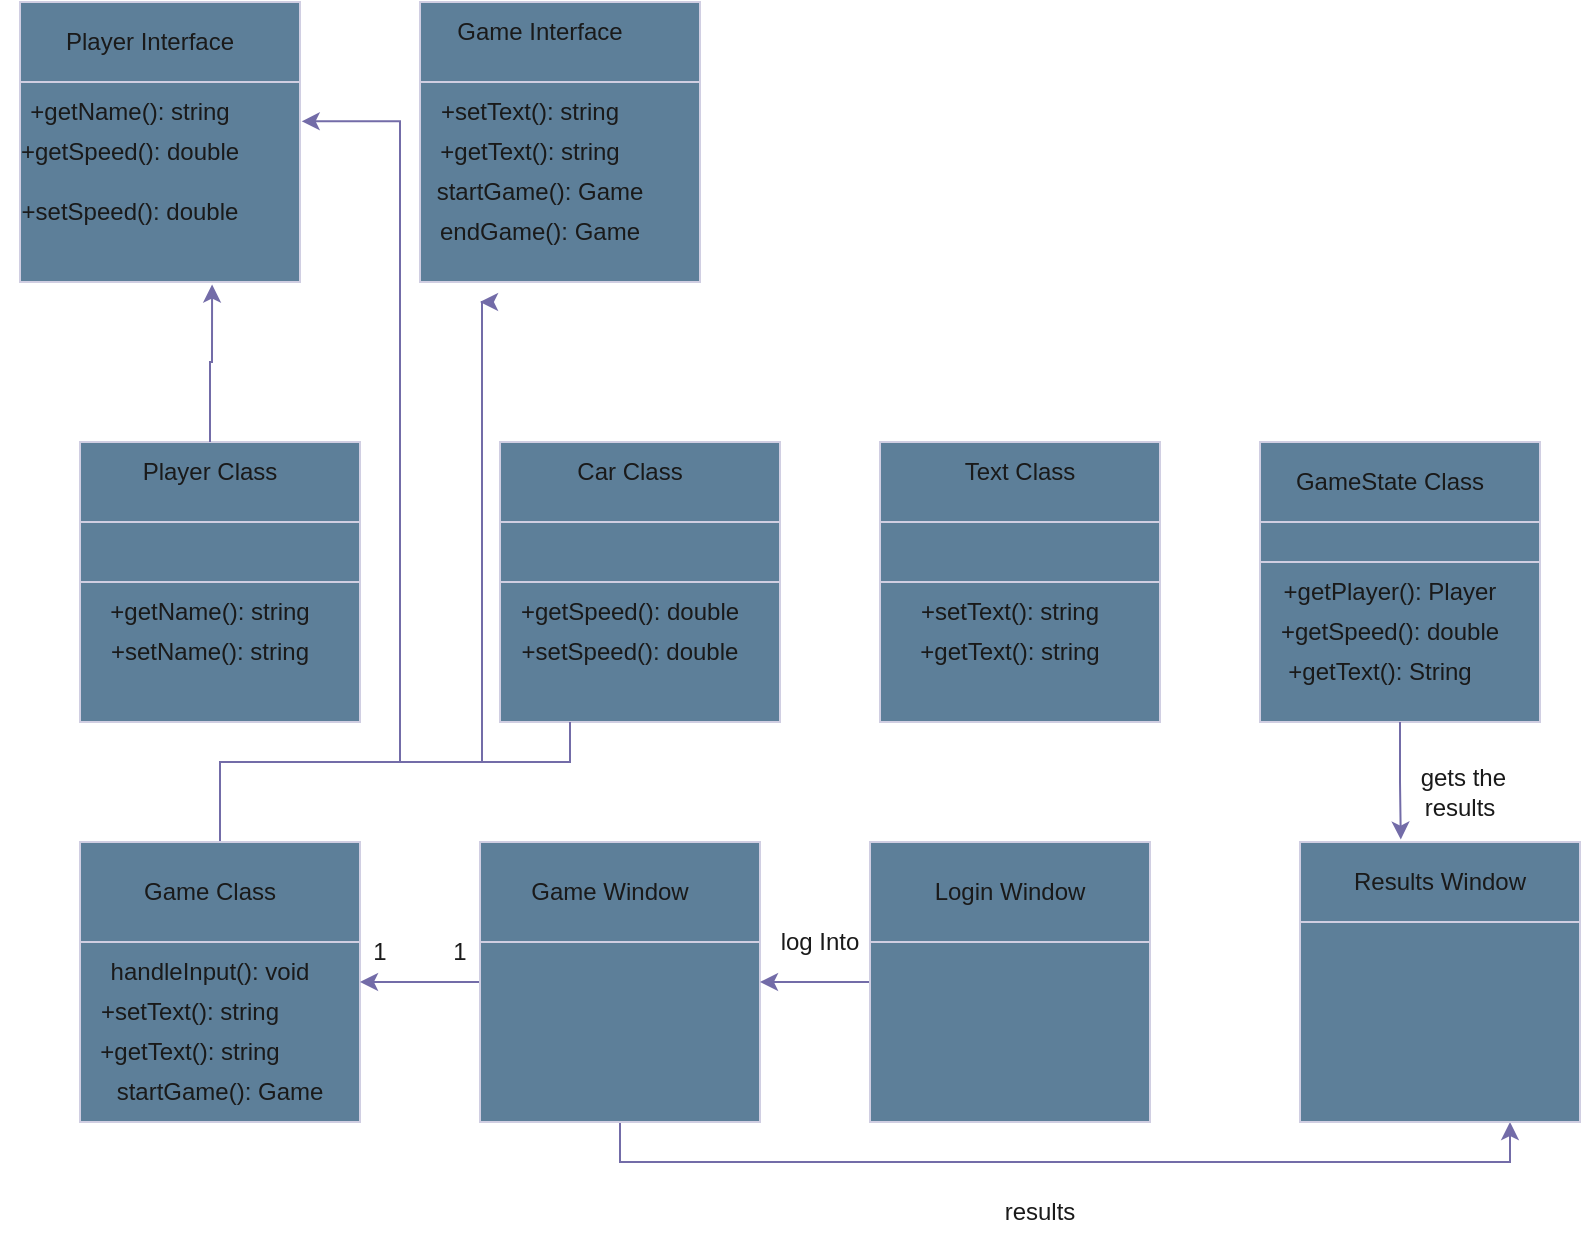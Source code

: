 <mxfile version="24.5.4" type="device">
  <diagram name="Page-1" id="SzBA81HmkzpS6VmrCU47">
    <mxGraphModel dx="1900" dy="522" grid="1" gridSize="10" guides="1" tooltips="1" connect="1" arrows="1" fold="1" page="1" pageScale="1" pageWidth="850" pageHeight="1100" math="0" shadow="0">
      <root>
        <mxCell id="0" />
        <mxCell id="1" parent="0" />
        <mxCell id="UUonnZXE-ESuKKjVo0UI-1" value="" style="whiteSpace=wrap;html=1;aspect=fixed;labelBackgroundColor=none;fillColor=#5D7F99;strokeColor=#D0CEE2;fontColor=#1A1A1A;" vertex="1" parent="1">
          <mxGeometry y="40" width="140" height="140" as="geometry" />
        </mxCell>
        <mxCell id="UUonnZXE-ESuKKjVo0UI-3" value="" style="whiteSpace=wrap;html=1;aspect=fixed;labelBackgroundColor=none;fillColor=#5D7F99;strokeColor=#D0CEE2;fontColor=#1A1A1A;" vertex="1" parent="1">
          <mxGeometry x="200" y="40" width="140" height="140" as="geometry" />
        </mxCell>
        <mxCell id="UUonnZXE-ESuKKjVo0UI-4" value="" style="whiteSpace=wrap;html=1;aspect=fixed;labelBackgroundColor=none;fillColor=#5D7F99;strokeColor=#D0CEE2;fontColor=#1A1A1A;" vertex="1" parent="1">
          <mxGeometry x="30" y="260" width="140" height="140" as="geometry" />
        </mxCell>
        <mxCell id="UUonnZXE-ESuKKjVo0UI-5" value="" style="whiteSpace=wrap;html=1;aspect=fixed;labelBackgroundColor=none;fillColor=#5D7F99;strokeColor=#D0CEE2;fontColor=#1A1A1A;" vertex="1" parent="1">
          <mxGeometry x="430" y="260" width="140" height="140" as="geometry" />
        </mxCell>
        <mxCell id="UUonnZXE-ESuKKjVo0UI-6" value="" style="whiteSpace=wrap;html=1;aspect=fixed;labelBackgroundColor=none;fillColor=#5D7F99;strokeColor=#D0CEE2;fontColor=#1A1A1A;" vertex="1" parent="1">
          <mxGeometry x="240" y="260" width="140" height="140" as="geometry" />
        </mxCell>
        <mxCell id="UUonnZXE-ESuKKjVo0UI-7" value="" style="whiteSpace=wrap;html=1;aspect=fixed;labelBackgroundColor=none;fillColor=#5D7F99;strokeColor=#D0CEE2;fontColor=#1A1A1A;" vertex="1" parent="1">
          <mxGeometry x="620" y="260" width="140" height="140" as="geometry" />
        </mxCell>
        <mxCell id="UUonnZXE-ESuKKjVo0UI-8" value="" style="whiteSpace=wrap;html=1;aspect=fixed;labelBackgroundColor=none;fillColor=#5D7F99;strokeColor=#D0CEE2;fontColor=#1A1A1A;" vertex="1" parent="1">
          <mxGeometry x="30" y="460" width="140" height="140" as="geometry" />
        </mxCell>
        <mxCell id="UUonnZXE-ESuKKjVo0UI-62" style="edgeStyle=orthogonalEdgeStyle;rounded=0;orthogonalLoop=1;jettySize=auto;html=1;exitX=0;exitY=0.5;exitDx=0;exitDy=0;entryX=1;entryY=0.5;entryDx=0;entryDy=0;strokeColor=#736CA8;fontColor=#1A1A1A;" edge="1" parent="1" source="UUonnZXE-ESuKKjVo0UI-9" target="UUonnZXE-ESuKKjVo0UI-8">
          <mxGeometry relative="1" as="geometry" />
        </mxCell>
        <mxCell id="UUonnZXE-ESuKKjVo0UI-70" style="edgeStyle=orthogonalEdgeStyle;rounded=0;orthogonalLoop=1;jettySize=auto;html=1;exitX=0.5;exitY=1;exitDx=0;exitDy=0;entryX=0.75;entryY=1;entryDx=0;entryDy=0;strokeColor=#736CA8;fontColor=#1A1A1A;" edge="1" parent="1" source="UUonnZXE-ESuKKjVo0UI-9" target="UUonnZXE-ESuKKjVo0UI-11">
          <mxGeometry relative="1" as="geometry" />
        </mxCell>
        <mxCell id="UUonnZXE-ESuKKjVo0UI-9" value="" style="whiteSpace=wrap;html=1;aspect=fixed;labelBackgroundColor=none;fillColor=#5D7F99;strokeColor=#D0CEE2;fontColor=#1A1A1A;" vertex="1" parent="1">
          <mxGeometry x="230" y="460" width="140" height="140" as="geometry" />
        </mxCell>
        <mxCell id="UUonnZXE-ESuKKjVo0UI-11" value="" style="whiteSpace=wrap;html=1;aspect=fixed;labelBackgroundColor=none;fillColor=#5D7F99;strokeColor=#D0CEE2;fontColor=#1A1A1A;" vertex="1" parent="1">
          <mxGeometry x="640" y="460" width="140" height="140" as="geometry" />
        </mxCell>
        <mxCell id="UUonnZXE-ESuKKjVo0UI-13" value="" style="rounded=0;whiteSpace=wrap;html=1;strokeColor=#D0CEE2;fontColor=#1A1A1A;fillColor=#5D7F99;" vertex="1" parent="1">
          <mxGeometry y="40" width="140" height="40" as="geometry" />
        </mxCell>
        <mxCell id="UUonnZXE-ESuKKjVo0UI-14" value="Player Interface" style="text;html=1;align=center;verticalAlign=middle;whiteSpace=wrap;rounded=0;fontColor=#1A1A1A;" vertex="1" parent="1">
          <mxGeometry y="45" width="130" height="30" as="geometry" />
        </mxCell>
        <mxCell id="UUonnZXE-ESuKKjVo0UI-15" value="Game Interface" style="text;html=1;align=center;verticalAlign=middle;whiteSpace=wrap;rounded=0;fontColor=#1A1A1A;" vertex="1" parent="1">
          <mxGeometry x="200" y="45" width="110" height="30" as="geometry" />
        </mxCell>
        <mxCell id="UUonnZXE-ESuKKjVo0UI-16" value="" style="rounded=0;whiteSpace=wrap;html=1;strokeColor=#D0CEE2;fontColor=#1A1A1A;fillColor=#5D7F99;" vertex="1" parent="1">
          <mxGeometry x="200" y="40" width="140" height="40" as="geometry" />
        </mxCell>
        <mxCell id="UUonnZXE-ESuKKjVo0UI-17" value="Game Interface" style="text;html=1;align=center;verticalAlign=middle;whiteSpace=wrap;rounded=0;fontColor=#1A1A1A;" vertex="1" parent="1">
          <mxGeometry x="200" y="40" width="120" height="30" as="geometry" />
        </mxCell>
        <mxCell id="UUonnZXE-ESuKKjVo0UI-18" value="" style="rounded=0;whiteSpace=wrap;html=1;strokeColor=#D0CEE2;fontColor=#1A1A1A;fillColor=#5D7F99;" vertex="1" parent="1">
          <mxGeometry x="30" y="260" width="140" height="40" as="geometry" />
        </mxCell>
        <mxCell id="UUonnZXE-ESuKKjVo0UI-19" value="Player Class" style="text;html=1;align=center;verticalAlign=middle;whiteSpace=wrap;rounded=0;fontColor=#1A1A1A;" vertex="1" parent="1">
          <mxGeometry x="30" y="260" width="130" height="30" as="geometry" />
        </mxCell>
        <mxCell id="UUonnZXE-ESuKKjVo0UI-20" value="" style="rounded=0;whiteSpace=wrap;html=1;strokeColor=#D0CEE2;fontColor=#1A1A1A;fillColor=#5D7F99;" vertex="1" parent="1">
          <mxGeometry x="240" y="260" width="140" height="40" as="geometry" />
        </mxCell>
        <mxCell id="UUonnZXE-ESuKKjVo0UI-21" value="Car Class" style="text;html=1;align=center;verticalAlign=middle;whiteSpace=wrap;rounded=0;fontColor=#1A1A1A;" vertex="1" parent="1">
          <mxGeometry x="240" y="260" width="130" height="30" as="geometry" />
        </mxCell>
        <mxCell id="UUonnZXE-ESuKKjVo0UI-22" value="" style="rounded=0;whiteSpace=wrap;html=1;strokeColor=#D0CEE2;fontColor=#1A1A1A;fillColor=#5D7F99;" vertex="1" parent="1">
          <mxGeometry x="430" y="260" width="140" height="40" as="geometry" />
        </mxCell>
        <mxCell id="UUonnZXE-ESuKKjVo0UI-23" value="Text Class" style="text;html=1;align=center;verticalAlign=middle;whiteSpace=wrap;rounded=0;fontColor=#1A1A1A;" vertex="1" parent="1">
          <mxGeometry x="430" y="260" width="140" height="30" as="geometry" />
        </mxCell>
        <mxCell id="UUonnZXE-ESuKKjVo0UI-24" value="" style="rounded=0;whiteSpace=wrap;html=1;strokeColor=#D0CEE2;fontColor=#1A1A1A;fillColor=#5D7F99;" vertex="1" parent="1">
          <mxGeometry x="620" y="260" width="140" height="40" as="geometry" />
        </mxCell>
        <mxCell id="UUonnZXE-ESuKKjVo0UI-25" value="GameState Class" style="text;html=1;align=center;verticalAlign=middle;whiteSpace=wrap;rounded=0;fontColor=#1A1A1A;" vertex="1" parent="1">
          <mxGeometry x="630" y="265" width="110" height="30" as="geometry" />
        </mxCell>
        <mxCell id="UUonnZXE-ESuKKjVo0UI-66" style="edgeStyle=orthogonalEdgeStyle;rounded=0;orthogonalLoop=1;jettySize=auto;html=1;exitX=0.5;exitY=0;exitDx=0;exitDy=0;strokeColor=#736CA8;fontColor=#1A1A1A;" edge="1" parent="1" source="UUonnZXE-ESuKKjVo0UI-26">
          <mxGeometry relative="1" as="geometry">
            <mxPoint x="230" y="190" as="targetPoint" />
            <Array as="points">
              <mxPoint x="100" y="420" />
              <mxPoint x="231" y="420" />
            </Array>
          </mxGeometry>
        </mxCell>
        <mxCell id="UUonnZXE-ESuKKjVo0UI-26" value="" style="rounded=0;whiteSpace=wrap;html=1;strokeColor=#D0CEE2;fontColor=#1A1A1A;fillColor=#5D7F99;" vertex="1" parent="1">
          <mxGeometry x="30" y="460" width="140" height="50" as="geometry" />
        </mxCell>
        <mxCell id="UUonnZXE-ESuKKjVo0UI-27" value="Game Class" style="text;html=1;align=center;verticalAlign=middle;whiteSpace=wrap;rounded=0;fontColor=#1A1A1A;" vertex="1" parent="1">
          <mxGeometry x="40" y="470" width="110" height="30" as="geometry" />
        </mxCell>
        <mxCell id="UUonnZXE-ESuKKjVo0UI-28" value="" style="rounded=0;whiteSpace=wrap;html=1;strokeColor=#D0CEE2;fontColor=#1A1A1A;fillColor=#5D7F99;" vertex="1" parent="1">
          <mxGeometry x="230" y="460" width="140" height="50" as="geometry" />
        </mxCell>
        <mxCell id="UUonnZXE-ESuKKjVo0UI-29" value="Game Window" style="text;html=1;align=center;verticalAlign=middle;whiteSpace=wrap;rounded=0;fontColor=#1A1A1A;" vertex="1" parent="1">
          <mxGeometry x="230" y="470" width="130" height="30" as="geometry" />
        </mxCell>
        <mxCell id="UUonnZXE-ESuKKjVo0UI-68" style="edgeStyle=orthogonalEdgeStyle;rounded=0;orthogonalLoop=1;jettySize=auto;html=1;exitX=0;exitY=0.5;exitDx=0;exitDy=0;entryX=1;entryY=0.5;entryDx=0;entryDy=0;strokeColor=#736CA8;fontColor=#1A1A1A;" edge="1" parent="1" source="UUonnZXE-ESuKKjVo0UI-32" target="UUonnZXE-ESuKKjVo0UI-9">
          <mxGeometry relative="1" as="geometry" />
        </mxCell>
        <mxCell id="UUonnZXE-ESuKKjVo0UI-32" value="" style="whiteSpace=wrap;html=1;aspect=fixed;labelBackgroundColor=none;fillColor=#5D7F99;strokeColor=#D0CEE2;fontColor=#1A1A1A;" vertex="1" parent="1">
          <mxGeometry x="425" y="460" width="140" height="140" as="geometry" />
        </mxCell>
        <mxCell id="UUonnZXE-ESuKKjVo0UI-33" value="" style="rounded=0;whiteSpace=wrap;html=1;strokeColor=#D0CEE2;fontColor=#1A1A1A;fillColor=#5D7F99;" vertex="1" parent="1">
          <mxGeometry x="425" y="460" width="140" height="50" as="geometry" />
        </mxCell>
        <mxCell id="UUonnZXE-ESuKKjVo0UI-34" value="Login Window" style="text;html=1;align=center;verticalAlign=middle;whiteSpace=wrap;rounded=0;fontColor=#1A1A1A;" vertex="1" parent="1">
          <mxGeometry x="430" y="470" width="130" height="30" as="geometry" />
        </mxCell>
        <mxCell id="UUonnZXE-ESuKKjVo0UI-35" value="" style="rounded=0;whiteSpace=wrap;html=1;strokeColor=#D0CEE2;fontColor=#1A1A1A;fillColor=#5D7F99;" vertex="1" parent="1">
          <mxGeometry x="640" y="460" width="140" height="40" as="geometry" />
        </mxCell>
        <mxCell id="UUonnZXE-ESuKKjVo0UI-36" value="Results Window" style="text;html=1;align=center;verticalAlign=middle;whiteSpace=wrap;rounded=0;fontColor=#1A1A1A;" vertex="1" parent="1">
          <mxGeometry x="640" y="465" width="140" height="30" as="geometry" />
        </mxCell>
        <mxCell id="UUonnZXE-ESuKKjVo0UI-37" value="" style="rounded=0;whiteSpace=wrap;html=1;strokeColor=#D0CEE2;fontColor=#1A1A1A;fillColor=#5D7F99;" vertex="1" parent="1">
          <mxGeometry x="30" y="300" width="140" height="30" as="geometry" />
        </mxCell>
        <mxCell id="UUonnZXE-ESuKKjVo0UI-38" value="+getName(): string&lt;span style=&quot;color: rgba(0, 0, 0, 0); font-family: monospace; font-size: 0px; text-align: start; text-wrap: nowrap;&quot;&gt;%3CmxGraphModel%3E%3Croot%3E%3CmxCell%20id%3D%220%22%2F%3E%3CmxCell%20id%3D%221%22%20parent%3D%220%22%2F%3E%3CmxCell%20id%3D%222%22%20value%3D%22%22%20style%3D%22rounded%3D0%3BwhiteSpace%3Dwrap%3Bhtml%3D1%3BstrokeColor%3D%23D0CEE2%3BfontColor%3D%231A1A1A%3BfillColor%3D%235D7F99%3B%22%20vertex%3D%221%22%20parent%3D%221%22%3E%3CmxGeometry%20x%3D%2230%22%20y%3D%22460%22%20width%3D%22140%22%20height%3D%2250%22%20as%3D%22geometry%22%2F%3E%3C%2FmxCell%3E%3C%2Froot%3E%3C%2FmxGraphModel%3E&lt;/span&gt;" style="text;html=1;align=center;verticalAlign=middle;whiteSpace=wrap;rounded=0;fontColor=#1A1A1A;" vertex="1" parent="1">
          <mxGeometry x="30" y="330" width="130" height="30" as="geometry" />
        </mxCell>
        <mxCell id="UUonnZXE-ESuKKjVo0UI-39" value="+setName(): string" style="text;html=1;align=center;verticalAlign=middle;whiteSpace=wrap;rounded=0;fontColor=#1A1A1A;" vertex="1" parent="1">
          <mxGeometry x="30" y="350" width="130" height="30" as="geometry" />
        </mxCell>
        <mxCell id="UUonnZXE-ESuKKjVo0UI-40" value="" style="rounded=0;whiteSpace=wrap;html=1;strokeColor=#D0CEE2;fontColor=#1A1A1A;fillColor=#5D7F99;" vertex="1" parent="1">
          <mxGeometry x="240" y="300" width="140" height="30" as="geometry" />
        </mxCell>
        <mxCell id="UUonnZXE-ESuKKjVo0UI-41" value="+getSpeed(): double" style="text;html=1;align=center;verticalAlign=middle;whiteSpace=wrap;rounded=0;fontColor=#1A1A1A;" vertex="1" parent="1">
          <mxGeometry x="240" y="330" width="130" height="30" as="geometry" />
        </mxCell>
        <mxCell id="UUonnZXE-ESuKKjVo0UI-42" value="+setSpeed(): double" style="text;html=1;align=center;verticalAlign=middle;whiteSpace=wrap;rounded=0;fontColor=#1A1A1A;" vertex="1" parent="1">
          <mxGeometry x="240" y="350" width="130" height="30" as="geometry" />
        </mxCell>
        <mxCell id="UUonnZXE-ESuKKjVo0UI-43" value="" style="rounded=0;whiteSpace=wrap;html=1;strokeColor=#D0CEE2;fontColor=#1A1A1A;fillColor=#5D7F99;" vertex="1" parent="1">
          <mxGeometry x="430" y="300" width="140" height="30" as="geometry" />
        </mxCell>
        <mxCell id="UUonnZXE-ESuKKjVo0UI-44" value="+setText(): string" style="text;html=1;align=center;verticalAlign=middle;whiteSpace=wrap;rounded=0;fontColor=#1A1A1A;" vertex="1" parent="1">
          <mxGeometry x="430" y="330" width="130" height="30" as="geometry" />
        </mxCell>
        <mxCell id="UUonnZXE-ESuKKjVo0UI-45" value="+getText(): string" style="text;html=1;align=center;verticalAlign=middle;whiteSpace=wrap;rounded=0;fontColor=#1A1A1A;" vertex="1" parent="1">
          <mxGeometry x="440" y="350" width="110" height="30" as="geometry" />
        </mxCell>
        <mxCell id="UUonnZXE-ESuKKjVo0UI-46" value="" style="rounded=0;whiteSpace=wrap;html=1;strokeColor=#D0CEE2;fontColor=#1A1A1A;fillColor=#5D7F99;" vertex="1" parent="1">
          <mxGeometry x="620" y="300" width="140" height="20" as="geometry" />
        </mxCell>
        <mxCell id="UUonnZXE-ESuKKjVo0UI-47" value="+getPlayer(): Player" style="text;html=1;align=center;verticalAlign=middle;whiteSpace=wrap;rounded=0;fontColor=#1A1A1A;" vertex="1" parent="1">
          <mxGeometry x="620" y="320" width="130" height="30" as="geometry" />
        </mxCell>
        <mxCell id="UUonnZXE-ESuKKjVo0UI-48" value="+getSpeed(): double" style="text;html=1;align=center;verticalAlign=middle;whiteSpace=wrap;rounded=0;fontColor=#1A1A1A;" vertex="1" parent="1">
          <mxGeometry x="615" y="340" width="140" height="30" as="geometry" />
        </mxCell>
        <mxCell id="UUonnZXE-ESuKKjVo0UI-49" value="+getText(): String" style="text;html=1;align=center;verticalAlign=middle;whiteSpace=wrap;rounded=0;fontColor=#1A1A1A;" vertex="1" parent="1">
          <mxGeometry x="600" y="360" width="160" height="30" as="geometry" />
        </mxCell>
        <mxCell id="UUonnZXE-ESuKKjVo0UI-50" value="handleInput(): void" style="text;html=1;align=center;verticalAlign=middle;whiteSpace=wrap;rounded=0;fontColor=#1A1A1A;" vertex="1" parent="1">
          <mxGeometry x="30" y="510" width="130" height="30" as="geometry" />
        </mxCell>
        <mxCell id="UUonnZXE-ESuKKjVo0UI-52" value="+getName(): string&lt;span style=&quot;color: rgba(0, 0, 0, 0); font-family: monospace; font-size: 0px; text-align: start; text-wrap: nowrap;&quot;&gt;%3CmxGraphModel%3E%3Croot%3E%3CmxCell%20id%3D%220%22%2F%3E%3CmxCell%20id%3D%221%22%20parent%3D%220%22%2F%3E%3CmxCell%20id%3D%222%22%20value%3D%22%22%20style%3D%22rounded%3D0%3BwhiteSpace%3Dwrap%3Bhtml%3D1%3BstrokeColor%3D%23D0CEE2%3BfontColor%3D%231A1A1A%3BfillColor%3D%235D7F99%3B%22%20vertex%3D%221%22%20parent%3D%221%22%3E%3CmxGeometry%20x%3D%2230%22%20y%3D%22460%22%20width%3D%22140%22%20height%3D%2250%22%20as%3D%22geometry%22%2F%3E%3C%2FmxCell%3E%3C%2Froot%3E%3C%2FmxGraphModel%3E&lt;/span&gt;" style="text;html=1;align=center;verticalAlign=middle;whiteSpace=wrap;rounded=0;fontColor=#1A1A1A;" vertex="1" parent="1">
          <mxGeometry x="-10" y="80" width="130" height="30" as="geometry" />
        </mxCell>
        <mxCell id="UUonnZXE-ESuKKjVo0UI-53" value="+getSpeed(): double" style="text;html=1;align=center;verticalAlign=middle;whiteSpace=wrap;rounded=0;fontColor=#1A1A1A;" vertex="1" parent="1">
          <mxGeometry x="-10" y="100" width="130" height="30" as="geometry" />
        </mxCell>
        <mxCell id="UUonnZXE-ESuKKjVo0UI-54" value="+setSpeed(): double" style="text;html=1;align=center;verticalAlign=middle;whiteSpace=wrap;rounded=0;fontColor=#1A1A1A;" vertex="1" parent="1">
          <mxGeometry x="-10" y="130" width="130" height="30" as="geometry" />
        </mxCell>
        <mxCell id="UUonnZXE-ESuKKjVo0UI-55" value="+setText(): string" style="text;html=1;align=center;verticalAlign=middle;whiteSpace=wrap;rounded=0;fontColor=#1A1A1A;" vertex="1" parent="1">
          <mxGeometry x="190" y="80" width="130" height="30" as="geometry" />
        </mxCell>
        <mxCell id="UUonnZXE-ESuKKjVo0UI-56" value="+setText(): string" style="text;html=1;align=center;verticalAlign=middle;whiteSpace=wrap;rounded=0;fontColor=#1A1A1A;" vertex="1" parent="1">
          <mxGeometry x="20" y="530" width="130" height="30" as="geometry" />
        </mxCell>
        <mxCell id="UUonnZXE-ESuKKjVo0UI-57" value="+getText(): string" style="text;html=1;align=center;verticalAlign=middle;whiteSpace=wrap;rounded=0;fontColor=#1A1A1A;" vertex="1" parent="1">
          <mxGeometry x="200" y="100" width="110" height="30" as="geometry" />
        </mxCell>
        <mxCell id="UUonnZXE-ESuKKjVo0UI-58" value="+getText(): string" style="text;html=1;align=center;verticalAlign=middle;whiteSpace=wrap;rounded=0;fontColor=#1A1A1A;" vertex="1" parent="1">
          <mxGeometry x="30" y="550" width="110" height="30" as="geometry" />
        </mxCell>
        <mxCell id="UUonnZXE-ESuKKjVo0UI-59" value="startGame(): Game" style="text;html=1;align=center;verticalAlign=middle;whiteSpace=wrap;rounded=0;fontColor=#1A1A1A;" vertex="1" parent="1">
          <mxGeometry x="200" y="120" width="120" height="30" as="geometry" />
        </mxCell>
        <mxCell id="UUonnZXE-ESuKKjVo0UI-60" value="endGame(): Game" style="text;html=1;align=center;verticalAlign=middle;whiteSpace=wrap;rounded=0;fontColor=#1A1A1A;" vertex="1" parent="1">
          <mxGeometry x="200" y="140" width="120" height="30" as="geometry" />
        </mxCell>
        <mxCell id="UUonnZXE-ESuKKjVo0UI-61" value="startGame(): Game" style="text;html=1;align=center;verticalAlign=middle;whiteSpace=wrap;rounded=0;fontColor=#1A1A1A;" vertex="1" parent="1">
          <mxGeometry x="40" y="570" width="120" height="30" as="geometry" />
        </mxCell>
        <mxCell id="UUonnZXE-ESuKKjVo0UI-63" value="1" style="text;html=1;align=center;verticalAlign=middle;whiteSpace=wrap;rounded=0;fontColor=#1A1A1A;" vertex="1" parent="1">
          <mxGeometry x="190" y="500" width="60" height="30" as="geometry" />
        </mxCell>
        <mxCell id="UUonnZXE-ESuKKjVo0UI-64" value="1" style="text;html=1;align=center;verticalAlign=middle;whiteSpace=wrap;rounded=0;fontColor=#1A1A1A;" vertex="1" parent="1">
          <mxGeometry x="150" y="500" width="60" height="30" as="geometry" />
        </mxCell>
        <mxCell id="UUonnZXE-ESuKKjVo0UI-65" style="edgeStyle=orthogonalEdgeStyle;rounded=0;orthogonalLoop=1;jettySize=auto;html=1;exitX=0.5;exitY=0;exitDx=0;exitDy=0;entryX=0.686;entryY=1.009;entryDx=0;entryDy=0;entryPerimeter=0;strokeColor=#736CA8;fontColor=#1A1A1A;" edge="1" parent="1" source="UUonnZXE-ESuKKjVo0UI-19" target="UUonnZXE-ESuKKjVo0UI-1">
          <mxGeometry relative="1" as="geometry" />
        </mxCell>
        <mxCell id="UUonnZXE-ESuKKjVo0UI-67" style="edgeStyle=orthogonalEdgeStyle;rounded=0;orthogonalLoop=1;jettySize=auto;html=1;exitX=0.25;exitY=1;exitDx=0;exitDy=0;entryX=1.006;entryY=0.426;entryDx=0;entryDy=0;entryPerimeter=0;strokeColor=#736CA8;fontColor=#1A1A1A;" edge="1" parent="1" source="UUonnZXE-ESuKKjVo0UI-6" target="UUonnZXE-ESuKKjVo0UI-1">
          <mxGeometry relative="1" as="geometry" />
        </mxCell>
        <mxCell id="UUonnZXE-ESuKKjVo0UI-69" value="log Into" style="text;html=1;align=center;verticalAlign=middle;whiteSpace=wrap;rounded=0;fontColor=#1A1A1A;" vertex="1" parent="1">
          <mxGeometry x="370" y="495" width="60" height="30" as="geometry" />
        </mxCell>
        <mxCell id="UUonnZXE-ESuKKjVo0UI-71" value="results" style="text;html=1;align=center;verticalAlign=middle;whiteSpace=wrap;rounded=0;fontColor=#1A1A1A;" vertex="1" parent="1">
          <mxGeometry x="480" y="630" width="60" height="30" as="geometry" />
        </mxCell>
        <mxCell id="UUonnZXE-ESuKKjVo0UI-72" style="edgeStyle=orthogonalEdgeStyle;rounded=0;orthogonalLoop=1;jettySize=auto;html=1;exitX=0.5;exitY=1;exitDx=0;exitDy=0;entryX=0.36;entryY=-0.03;entryDx=0;entryDy=0;entryPerimeter=0;strokeColor=#736CA8;fontColor=#1A1A1A;" edge="1" parent="1" source="UUonnZXE-ESuKKjVo0UI-7" target="UUonnZXE-ESuKKjVo0UI-35">
          <mxGeometry relative="1" as="geometry" />
        </mxCell>
        <mxCell id="UUonnZXE-ESuKKjVo0UI-73" value="&amp;nbsp;gets the results" style="text;html=1;align=center;verticalAlign=middle;whiteSpace=wrap;rounded=0;fontColor=#1A1A1A;" vertex="1" parent="1">
          <mxGeometry x="690" y="420" width="60" height="30" as="geometry" />
        </mxCell>
      </root>
    </mxGraphModel>
  </diagram>
</mxfile>
